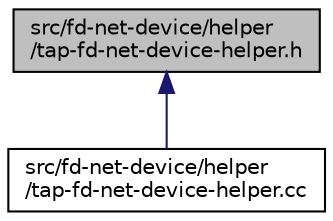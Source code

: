 digraph "src/fd-net-device/helper/tap-fd-net-device-helper.h"
{
 // LATEX_PDF_SIZE
  edge [fontname="Helvetica",fontsize="10",labelfontname="Helvetica",labelfontsize="10"];
  node [fontname="Helvetica",fontsize="10",shape=record];
  Node1 [label="src/fd-net-device/helper\l/tap-fd-net-device-helper.h",height=0.2,width=0.4,color="black", fillcolor="grey75", style="filled", fontcolor="black",tooltip=" "];
  Node1 -> Node2 [dir="back",color="midnightblue",fontsize="10",style="solid",fontname="Helvetica"];
  Node2 [label="src/fd-net-device/helper\l/tap-fd-net-device-helper.cc",height=0.2,width=0.4,color="black", fillcolor="white", style="filled",URL="$tap-fd-net-device-helper_8cc.html",tooltip=" "];
}
